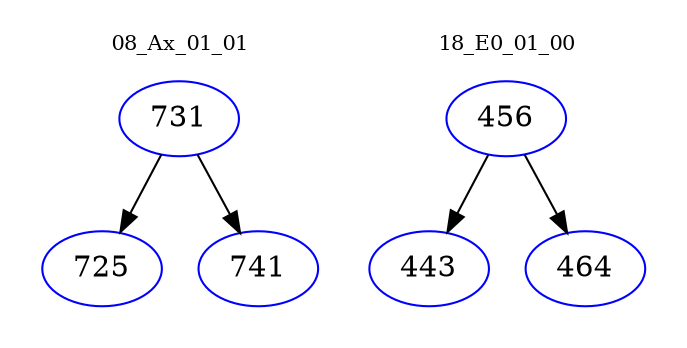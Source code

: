 digraph{
subgraph cluster_0 {
color = white
label = "08_Ax_01_01";
fontsize=10;
T0_731 [label="731", color="blue"]
T0_731 -> T0_725 [color="black"]
T0_725 [label="725", color="blue"]
T0_731 -> T0_741 [color="black"]
T0_741 [label="741", color="blue"]
}
subgraph cluster_1 {
color = white
label = "18_E0_01_00";
fontsize=10;
T1_456 [label="456", color="blue"]
T1_456 -> T1_443 [color="black"]
T1_443 [label="443", color="blue"]
T1_456 -> T1_464 [color="black"]
T1_464 [label="464", color="blue"]
}
}
